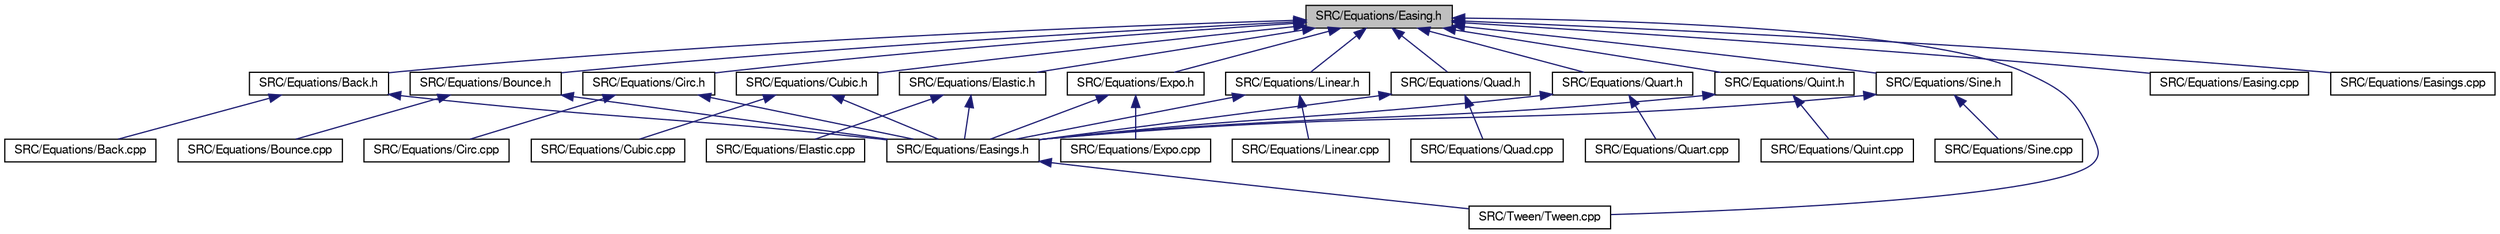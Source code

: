 digraph "SRC/Equations/Easing.h"
{
  bgcolor="transparent";
  edge [fontname="FreeSans",fontsize="10",labelfontname="FreeSans",labelfontsize="10"];
  node [fontname="FreeSans",fontsize="10",shape=record];
  Node1 [label="SRC/Equations/Easing.h",height=0.2,width=0.4,color="black", fillcolor="grey75", style="filled" fontcolor="black"];
  Node1 -> Node2 [dir="back",color="midnightblue",fontsize="10",style="solid",fontname="FreeSans"];
  Node2 [label="SRC/Equations/Back.h",height=0.2,width=0.4,color="black",URL="$d6/d81/Back_8h.html"];
  Node2 -> Node3 [dir="back",color="midnightblue",fontsize="10",style="solid",fontname="FreeSans"];
  Node3 [label="SRC/Equations/Back.cpp",height=0.2,width=0.4,color="black",URL="$de/dc3/Back_8cpp.html"];
  Node2 -> Node4 [dir="back",color="midnightblue",fontsize="10",style="solid",fontname="FreeSans"];
  Node4 [label="SRC/Equations/Easings.h",height=0.2,width=0.4,color="black",URL="$df/d44/Easings_8h.html"];
  Node4 -> Node5 [dir="back",color="midnightblue",fontsize="10",style="solid",fontname="FreeSans"];
  Node5 [label="SRC/Tween/Tween.cpp",height=0.2,width=0.4,color="black",URL="$d5/d8d/Tween_8cpp.html"];
  Node1 -> Node6 [dir="back",color="midnightblue",fontsize="10",style="solid",fontname="FreeSans"];
  Node6 [label="SRC/Equations/Bounce.h",height=0.2,width=0.4,color="black",URL="$d7/d2e/Bounce_8h.html"];
  Node6 -> Node7 [dir="back",color="midnightblue",fontsize="10",style="solid",fontname="FreeSans"];
  Node7 [label="SRC/Equations/Bounce.cpp",height=0.2,width=0.4,color="black",URL="$dd/d52/Bounce_8cpp.html"];
  Node6 -> Node4 [dir="back",color="midnightblue",fontsize="10",style="solid",fontname="FreeSans"];
  Node1 -> Node8 [dir="back",color="midnightblue",fontsize="10",style="solid",fontname="FreeSans"];
  Node8 [label="SRC/Equations/Circ.h",height=0.2,width=0.4,color="black",URL="$df/dda/Circ_8h.html"];
  Node8 -> Node9 [dir="back",color="midnightblue",fontsize="10",style="solid",fontname="FreeSans"];
  Node9 [label="SRC/Equations/Circ.cpp",height=0.2,width=0.4,color="black",URL="$de/df1/Circ_8cpp.html"];
  Node8 -> Node4 [dir="back",color="midnightblue",fontsize="10",style="solid",fontname="FreeSans"];
  Node1 -> Node10 [dir="back",color="midnightblue",fontsize="10",style="solid",fontname="FreeSans"];
  Node10 [label="SRC/Equations/Cubic.h",height=0.2,width=0.4,color="black",URL="$d9/d4e/Cubic_8h.html"];
  Node10 -> Node11 [dir="back",color="midnightblue",fontsize="10",style="solid",fontname="FreeSans"];
  Node11 [label="SRC/Equations/Cubic.cpp",height=0.2,width=0.4,color="black",URL="$d2/dac/Cubic_8cpp.html"];
  Node10 -> Node4 [dir="back",color="midnightblue",fontsize="10",style="solid",fontname="FreeSans"];
  Node1 -> Node12 [dir="back",color="midnightblue",fontsize="10",style="solid",fontname="FreeSans"];
  Node12 [label="SRC/Equations/Easing.cpp",height=0.2,width=0.4,color="black",URL="$dc/d47/Easing_8cpp.html"];
  Node1 -> Node13 [dir="back",color="midnightblue",fontsize="10",style="solid",fontname="FreeSans"];
  Node13 [label="SRC/Equations/Easings.cpp",height=0.2,width=0.4,color="black",URL="$d3/d68/Easings_8cpp.html"];
  Node1 -> Node14 [dir="back",color="midnightblue",fontsize="10",style="solid",fontname="FreeSans"];
  Node14 [label="SRC/Equations/Elastic.h",height=0.2,width=0.4,color="black",URL="$da/dd8/Elastic_8h.html"];
  Node14 -> Node4 [dir="back",color="midnightblue",fontsize="10",style="solid",fontname="FreeSans"];
  Node14 -> Node15 [dir="back",color="midnightblue",fontsize="10",style="solid",fontname="FreeSans"];
  Node15 [label="SRC/Equations/Elastic.cpp",height=0.2,width=0.4,color="black",URL="$de/dbe/Elastic_8cpp.html"];
  Node1 -> Node16 [dir="back",color="midnightblue",fontsize="10",style="solid",fontname="FreeSans"];
  Node16 [label="SRC/Equations/Expo.h",height=0.2,width=0.4,color="black",URL="$d0/d74/Expo_8h.html"];
  Node16 -> Node4 [dir="back",color="midnightblue",fontsize="10",style="solid",fontname="FreeSans"];
  Node16 -> Node17 [dir="back",color="midnightblue",fontsize="10",style="solid",fontname="FreeSans"];
  Node17 [label="SRC/Equations/Expo.cpp",height=0.2,width=0.4,color="black",URL="$df/da9/Expo_8cpp.html"];
  Node1 -> Node18 [dir="back",color="midnightblue",fontsize="10",style="solid",fontname="FreeSans"];
  Node18 [label="SRC/Equations/Linear.h",height=0.2,width=0.4,color="black",URL="$de/de0/Linear_8h.html"];
  Node18 -> Node4 [dir="back",color="midnightblue",fontsize="10",style="solid",fontname="FreeSans"];
  Node18 -> Node19 [dir="back",color="midnightblue",fontsize="10",style="solid",fontname="FreeSans"];
  Node19 [label="SRC/Equations/Linear.cpp",height=0.2,width=0.4,color="black",URL="$d7/d5a/Linear_8cpp.html"];
  Node1 -> Node20 [dir="back",color="midnightblue",fontsize="10",style="solid",fontname="FreeSans"];
  Node20 [label="SRC/Equations/Quad.h",height=0.2,width=0.4,color="black",URL="$d1/d0c/Quad_8h.html"];
  Node20 -> Node4 [dir="back",color="midnightblue",fontsize="10",style="solid",fontname="FreeSans"];
  Node20 -> Node21 [dir="back",color="midnightblue",fontsize="10",style="solid",fontname="FreeSans"];
  Node21 [label="SRC/Equations/Quad.cpp",height=0.2,width=0.4,color="black",URL="$df/d7e/Quad_8cpp.html"];
  Node1 -> Node22 [dir="back",color="midnightblue",fontsize="10",style="solid",fontname="FreeSans"];
  Node22 [label="SRC/Equations/Quart.h",height=0.2,width=0.4,color="black",URL="$d5/d7f/Quart_8h.html"];
  Node22 -> Node4 [dir="back",color="midnightblue",fontsize="10",style="solid",fontname="FreeSans"];
  Node22 -> Node23 [dir="back",color="midnightblue",fontsize="10",style="solid",fontname="FreeSans"];
  Node23 [label="SRC/Equations/Quart.cpp",height=0.2,width=0.4,color="black",URL="$df/dc5/Quart_8cpp.html"];
  Node1 -> Node24 [dir="back",color="midnightblue",fontsize="10",style="solid",fontname="FreeSans"];
  Node24 [label="SRC/Equations/Quint.h",height=0.2,width=0.4,color="black",URL="$d3/d14/Quint_8h.html"];
  Node24 -> Node4 [dir="back",color="midnightblue",fontsize="10",style="solid",fontname="FreeSans"];
  Node24 -> Node25 [dir="back",color="midnightblue",fontsize="10",style="solid",fontname="FreeSans"];
  Node25 [label="SRC/Equations/Quint.cpp",height=0.2,width=0.4,color="black",URL="$d9/df6/Quint_8cpp.html"];
  Node1 -> Node26 [dir="back",color="midnightblue",fontsize="10",style="solid",fontname="FreeSans"];
  Node26 [label="SRC/Equations/Sine.h",height=0.2,width=0.4,color="black",URL="$d1/d7f/Sine_8h.html"];
  Node26 -> Node4 [dir="back",color="midnightblue",fontsize="10",style="solid",fontname="FreeSans"];
  Node26 -> Node27 [dir="back",color="midnightblue",fontsize="10",style="solid",fontname="FreeSans"];
  Node27 [label="SRC/Equations/Sine.cpp",height=0.2,width=0.4,color="black",URL="$db/d5a/Sine_8cpp.html"];
  Node1 -> Node5 [dir="back",color="midnightblue",fontsize="10",style="solid",fontname="FreeSans"];
}
